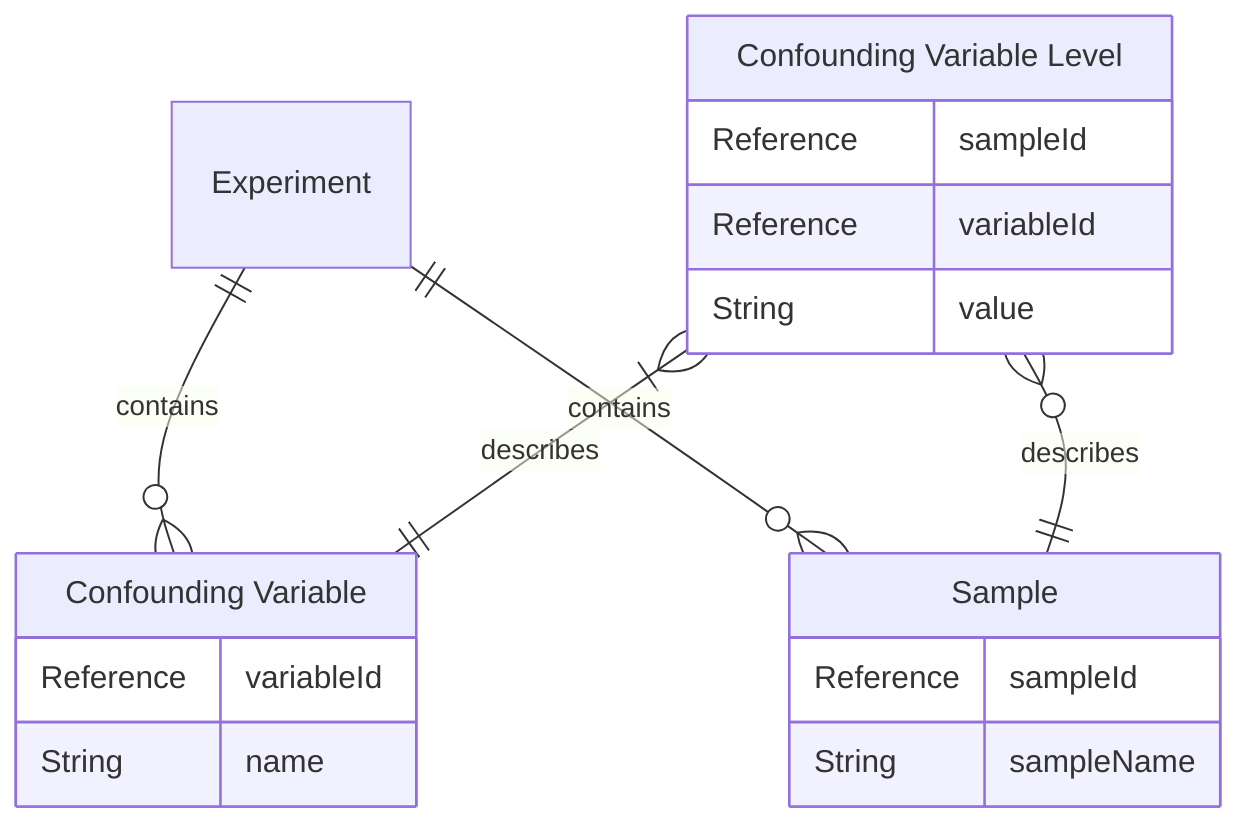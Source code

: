---
Confounding Variables
---
erDiagram
    CVar["Confounding Variable"] {
        Reference variableId
        String name
    }
    CVarLevel["Confounding Variable Level"] {
        Reference sampleId
        Reference variableId
        String value
    }
    SAMPLE["Sample"] {
        Reference sampleId
        String sampleName
    }
    EXPERIMENT["Experiment"] {
    }
    EXPERIMENT one--zero or more SAMPLE : contains
EXPERIMENT one--zero or more CVar: contains
CVarLevel 1+--1 CVar: describes
CVarLevel zero or more--one SAMPLE: describes